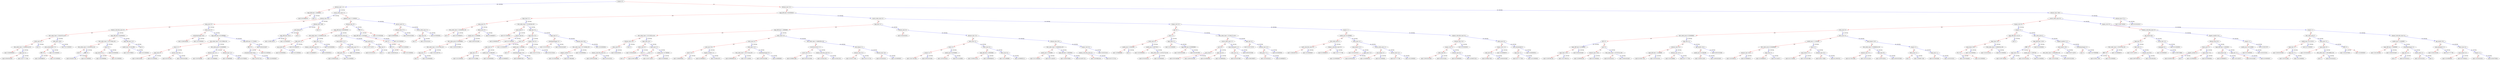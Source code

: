 digraph {
    graph [ rankdir=TB ]

    0 [ label="coupon<0.5" ]
    0 -> 1 [label="yes, missing" color="#0000FF"]
    0 -> 2 [label="no" color="#FF0000"]

    1 [ label="distance_day<-1.5" ]
    1 -> 3 [label="yes" color="#FF0000"]
    1 -> 4 [label="no, missing" color="#0000FF"]

    3 [ label="login_diff_time<1.45000005" ]
    3 -> 7 [label="yes" color="#FF0000"]
    3 -> 8 [label="no, missing" color="#0000FF"]

    7 [ label="leaf=0.0416666679" ]

    8 [ label="leaf=-0" ]

    4 [ label="course_order_num<1.5" ]
    4 -> 9 [label="yes, missing" color="#0000FF"]
    4 -> 10 [label="no" color="#FF0000"]

    9 [ label="distance_day<30.5" ]
    9 -> 15 [label="yes" color="#FF0000"]
    9 -> 16 [label="no, missing" color="#0000FF"]

    15 [ label="camp_num<0.5" ]
    15 -> 27 [label="yes" color="#FF0000"]
    15 -> 28 [label="no, missing" color="#0000FF"]

    27 [ label="chinese_subscribe_num<0.5" ]
    27 -> 47 [label="yes" color="#FF0000"]
    27 -> 48 [label="no, missing" color="#0000FF"]

    47 [ label="first_order_time<1.54442675e+09" ]
    47 -> 85 [label="yes" color="#FF0000"]
    47 -> 86 [label="no, missing" color="#0000FF"]

    85 [ label="study_num<0.5" ]
    85 -> 141 [label="yes" color="#FF0000"]
    85 -> 142 [label="no, missing" color="#0000FF"]

    141 [ label="first_order_time<1.54360614e+09" ]
    141 -> 231 [label="yes" color="#FF0000"]
    141 -> 232 [label="no, missing" color="#0000FF"]

    231 [ label="leaf=-0.0409090929" ]

    232 [ label="login_day<2.5" ]
    232 -> 367 [label="yes" color="#FF0000"]
    232 -> 368 [label="no, missing" color="#0000FF"]

    367 [ label="leaf=0.00454545487" ]

    368 [ label="leaf=-0.0277777798" ]

    142 [ label="leaf=-0" ]

    86 [ label="video_play<208.5" ]
    86 -> 143 [label="yes" color="#FF0000"]
    86 -> 144 [label="no, missing" color="#0000FF"]

    143 [ label="click_notunlocked<17.5" ]
    143 -> 233 [label="yes" color="#FF0000"]
    143 -> 234 [label="no, missing" color="#0000FF"]

    233 [ label="南京<0.5" ]
    233 -> 369 [label="yes, missing" color="#0000FF"]
    233 -> 370 [label="no" color="#FF0000"]

    369 [ label="leaf=-0.0465888679" ]

    370 [ label="leaf=-0.0125000002" ]

    234 [ label="leaf=-0.0125000002" ]

    144 [ label="leaf=-0.0125000002" ]

    48 [ label="login_diff_time<0.830000043" ]
    48 -> 87 [label="yes" color="#FF0000"]
    48 -> 88 [label="no, missing" color="#0000FF"]

    87 [ label="first_order_time<1.55237094e+09" ]
    87 -> 145 [label="yes" color="#FF0000"]
    87 -> 146 [label="no, missing" color="#0000FF"]

    145 [ label="first_order_time<1.54330035e+09" ]
    145 -> 235 [label="yes" color="#FF0000"]
    145 -> 236 [label="no, missing" color="#0000FF"]

    235 [ label="leaf=0" ]

    236 [ label="成都<0.5" ]
    236 -> 371 [label="yes, missing" color="#0000FF"]
    236 -> 372 [label="no" color="#FF0000"]

    371 [ label="leaf=0.0442857146" ]

    372 [ label="leaf=0.0125000002" ]

    146 [ label="share<0.5" ]
    146 -> 237 [label="yes" color="#FF0000"]
    146 -> 238 [label="no, missing" color="#0000FF"]

    237 [ label="age_month<67.5" ]
    237 -> 373 [label="yes, missing" color="#0000FF"]
    237 -> 374 [label="no" color="#FF0000"]

    373 [ label="leaf=-0.0419999994" ]

    374 [ label="leaf=-0.0125000002" ]

    238 [ label="leaf=0.0250000004" ]

    88 [ label="login_diff_time<3.25" ]
    88 -> 147 [label="yes" color="#FF0000"]
    88 -> 148 [label="no, missing" color="#0000FF"]

    147 [ label="model_num<23.2912998" ]
    147 -> 239 [label="yes" color="#FF0000"]
    147 -> 240 [label="no, missing" color="#0000FF"]

    239 [ label="leaf=-0.0474789925" ]

    240 [ label="leaf=-0.0125000002" ]

    148 [ label="leaf=-0" ]

    28 [ label="study_num<0.5" ]
    28 -> 49 [label="yes" color="#FF0000"]
    28 -> 50 [label="no, missing" color="#0000FF"]

    49 [ label="schoolreportpage<48.5" ]
    49 -> 89 [label="yes" color="#FF0000"]
    49 -> 90 [label="no, missing" color="#0000FF"]

    89 [ label="leaf=-0.0495594405" ]

    90 [ label="leaf=-0.0125000002" ]

    50 [ label="login_diff_time<0.814999998" ]
    50 -> 91 [label="yes" color="#FF0000"]
    50 -> 92 [label="no, missing" color="#0000FF"]

    91 [ label="first_order_time<1.55213568e+09" ]
    91 -> 149 [label="yes" color="#FF0000"]
    91 -> 150 [label="no, missing" color="#0000FF"]

    149 [ label="share<2.5" ]
    149 -> 241 [label="yes" color="#FF0000"]
    149 -> 242 [label="no, missing" color="#0000FF"]

    241 [ label="login_time<67" ]
    241 -> 375 [label="yes" color="#FF0000"]
    241 -> 376 [label="no, missing" color="#0000FF"]

    375 [ label="leaf=-0.0382352956" ]

    376 [ label="leaf=0.0125000002" ]

    242 [ label="answer_task<28.5" ]
    242 -> 377 [label="yes" color="#FF0000"]
    242 -> 378 [label="no, missing" color="#0000FF"]

    377 [ label="leaf=0.033783786" ]

    378 [ label="leaf=-0.00555555569" ]

    150 [ label="first_order_price<0.504999995" ]
    150 -> 243 [label="yes, missing" color="#0000FF"]
    150 -> 244 [label="no" color="#FF0000"]

    243 [ label="distance_day<21.5" ]
    243 -> 379 [label="yes" color="#FF0000"]
    243 -> 380 [label="no, missing" color="#0000FF"]

    379 [ label="leaf=-0.047826089" ]

    380 [ label="leaf=-0.0316666663" ]

    244 [ label="distance_day<12.5" ]
    244 -> 381 [label="yes" color="#FF0000"]
    244 -> 382 [label="no, missing" color="#0000FF"]

    381 [ label="leaf=-0.036666669" ]

    382 [ label="leaf=0.0147058833" ]

    92 [ label="login_diff_time<13.7550001" ]
    92 -> 151 [label="yes" color="#FF0000"]
    92 -> 152 [label="no, missing" color="#0000FF"]

    151 [ label="柳州<0.5" ]
    151 -> 245 [label="yes, missing" color="#0000FF"]
    151 -> 246 [label="no" color="#FF0000"]

    245 [ label="evaulationcenter<60.5" ]
    245 -> 383 [label="yes" color="#FF0000"]
    245 -> 384 [label="no, missing" color="#0000FF"]

    383 [ label="leaf=-0.047817532" ]

    384 [ label="leaf=-0.0100000007" ]

    246 [ label="leaf=0.0125000002" ]

    152 [ label="leaf=0.00454545487" ]

    16 [ label="distance_day<1990" ]
    16 -> 29 [label="yes, missing" color="#0000FF"]
    16 -> 30 [label="no" color="#FF0000"]

    29 [ label="click_dialog<8" ]
    29 -> 51 [label="yes, missing" color="#0000FF"]
    29 -> 52 [label="no" color="#FF0000"]

    51 [ label="login_diff_time<58.25" ]
    51 -> 93 [label="yes, missing" color="#0000FF"]
    51 -> 94 [label="no" color="#FF0000"]

    93 [ label="leaf=-0.0499136075" ]

    94 [ label="leaf=-0.0100000007" ]

    52 [ label="leaf=-0" ]

    30 [ label="leaf=-0" ]

    10 [ label="platform_num<11.4269505" ]
    10 -> 17 [label="yes" color="#FF0000"]
    10 -> 18 [label="no, missing" color="#0000FF"]

    17 [ label="distance_day<29" ]
    17 -> 31 [label="yes" color="#FF0000"]
    17 -> 32 [label="no, missing" color="#0000FF"]

    31 [ label="login_diff_time<0.845000029" ]
    31 -> 53 [label="yes" color="#FF0000"]
    31 -> 54 [label="no, missing" color="#0000FF"]

    53 [ label="first_order_time<1.55289843e+09" ]
    53 -> 95 [label="yes" color="#FF0000"]
    53 -> 96 [label="no, missing" color="#0000FF"]

    95 [ label="baby_info<2.5" ]
    95 -> 153 [label="yes" color="#FF0000"]
    95 -> 154 [label="no, missing" color="#0000FF"]

    153 [ label="age_month<56" ]
    153 -> 247 [label="yes" color="#FF0000"]
    153 -> 248 [label="no, missing" color="#0000FF"]

    247 [ label="leaf=0.0250000004" ]

    248 [ label="leaf=-0.0125000002" ]

    154 [ label="leaf=0.0416666679" ]

    96 [ label="login_time<118" ]
    96 -> 155 [label="yes" color="#FF0000"]
    96 -> 156 [label="no, missing" color="#0000FF"]

    155 [ label="chinese_subscribe_num<0.5" ]
    155 -> 249 [label="yes" color="#FF0000"]
    155 -> 250 [label="no, missing" color="#0000FF"]

    249 [ label="leaf=-0.0166666675" ]

    250 [ label="leaf=0.0300000012" ]

    156 [ label="leaf=-0.0250000004" ]

    54 [ label="math_subscribe_num<0.5" ]
    54 -> 97 [label="yes" color="#FF0000"]
    54 -> 98 [label="no, missing" color="#0000FF"]

    97 [ label="main_home2<21.5" ]
    97 -> 157 [label="yes" color="#FF0000"]
    97 -> 158 [label="no, missing" color="#0000FF"]

    157 [ label="leaf=-0" ]

    158 [ label="course_order_num<7.5" ]
    158 -> 251 [label="yes" color="#FF0000"]
    158 -> 252 [label="no, missing" color="#0000FF"]

    251 [ label="video_play<181" ]
    251 -> 385 [label="yes" color="#FF0000"]
    251 -> 386 [label="no, missing" color="#0000FF"]

    385 [ label="leaf=-0.0463855416" ]

    386 [ label="leaf=-0.0125000002" ]

    252 [ label="leaf=-0.0125000002" ]

    98 [ label="age_month<63" ]
    98 -> 159 [label="yes" color="#FF0000"]
    98 -> 160 [label="no, missing" color="#0000FF"]

    159 [ label="leaf=-0.0357142873" ]

    160 [ label="login_day<6" ]
    160 -> 253 [label="yes" color="#FF0000"]
    160 -> 254 [label="no, missing" color="#0000FF"]

    253 [ label="leaf=0.0333333351" ]

    254 [ label="leaf=-0" ]

    32 [ label="济南<0.5" ]
    32 -> 55 [label="yes, missing" color="#0000FF"]
    32 -> 56 [label="no" color="#FF0000"]

    55 [ label="login_diff_time<13.6550007" ]
    55 -> 99 [label="yes" color="#FF0000"]
    55 -> 100 [label="no, missing" color="#0000FF"]

    99 [ label="上海<0.5" ]
    99 -> 161 [label="yes, missing" color="#0000FF"]
    99 -> 162 [label="no" color="#FF0000"]

    161 [ label="温州<0.5" ]
    161 -> 255 [label="yes, missing" color="#0000FF"]
    161 -> 256 [label="no" color="#FF0000"]

    255 [ label="leaf=-0.0485294126" ]

    256 [ label="leaf=-0.0125000002" ]

    162 [ label="leaf=-0.0125000002" ]

    100 [ label="leaf=-0.0125000002" ]

    56 [ label="leaf=-0.0136363646" ]

    18 [ label="answer_task<3.5" ]
    18 -> 33 [label="yes" color="#FF0000"]
    18 -> 34 [label="no, missing" color="#0000FF"]

    33 [ label="distance_day<57.5" ]
    33 -> 57 [label="yes" color="#FF0000"]
    33 -> 58 [label="no, missing" color="#0000FF"]

    57 [ label="leaf=0.0409090929" ]

    58 [ label="leaf=0.00555555569" ]

    34 [ label="course_order_num<3.5" ]
    34 -> 59 [label="yes" color="#FF0000"]
    34 -> 60 [label="no, missing" color="#0000FF"]

    59 [ label="login_time<49" ]
    59 -> 101 [label="yes" color="#FF0000"]
    59 -> 102 [label="no, missing" color="#0000FF"]

    101 [ label="leaf=-0" ]

    102 [ label="leaf=-0.0333333351" ]

    60 [ label="leaf=0.0250000004" ]

    2 [ label="distance_day<31.5" ]
    2 -> 5 [label="yes" color="#FF0000"]
    2 -> 6 [label="no, missing" color="#0000FF"]

    5 [ label="login_diff_time<0.845000029" ]
    5 -> 11 [label="yes" color="#FF0000"]
    5 -> 12 [label="no, missing" color="#0000FF"]

    11 [ label="login_time<2.5" ]
    11 -> 19 [label="yes" color="#FF0000"]
    11 -> 20 [label="no, missing" color="#0000FF"]

    19 [ label="camp_num<0.5" ]
    19 -> 35 [label="yes" color="#FF0000"]
    19 -> 36 [label="no, missing" color="#0000FF"]

    35 [ label="first_order_time<1.54282803e+09" ]
    35 -> 61 [label="yes" color="#FF0000"]
    35 -> 62 [label="no, missing" color="#0000FF"]

    61 [ label="leaf=-0" ]

    62 [ label="leaf=0.0416666679" ]

    36 [ label="finish_num<0.5" ]
    36 -> 63 [label="yes" color="#FF0000"]
    36 -> 64 [label="no, missing" color="#0000FF"]

    63 [ label="model_num<21.0596008" ]
    63 -> 103 [label="yes" color="#FF0000"]
    63 -> 104 [label="no, missing" color="#0000FF"]

    103 [ label="first_order_price<0.504999995" ]
    103 -> 163 [label="yes" color="#FF0000"]
    103 -> 164 [label="no, missing" color="#0000FF"]

    163 [ label="first_order_time<1.55210765e+09" ]
    163 -> 257 [label="yes" color="#FF0000"]
    163 -> 258 [label="no, missing" color="#0000FF"]

    257 [ label="login_day<1.5" ]
    257 -> 387 [label="yes" color="#FF0000"]
    257 -> 388 [label="no, missing" color="#0000FF"]

    387 [ label="leaf=-0" ]

    388 [ label="leaf=-0.0250000004" ]

    258 [ label="leaf=-0.0414285734" ]

    164 [ label="leaf=-0.00555555569" ]

    104 [ label="leaf=0.00555555569" ]

    64 [ label="leaf=0.0166666675" ]

    20 [ label="first_order_time<1.55169434e+09" ]
    20 -> 37 [label="yes" color="#FF0000"]
    20 -> 38 [label="no, missing" color="#0000FF"]

    37 [ label="main_home<5" ]
    37 -> 65 [label="yes" color="#FF0000"]
    37 -> 66 [label="no, missing" color="#0000FF"]

    65 [ label="leaf=0.0125000002" ]

    66 [ label="answer_task<82" ]
    66 -> 105 [label="yes" color="#FF0000"]
    66 -> 106 [label="no, missing" color="#0000FF"]

    105 [ label="leaf=0.0490909107" ]

    106 [ label="leaf=0.0125000002" ]

    38 [ label="login_day<5.5" ]
    38 -> 67 [label="yes" color="#FF0000"]
    38 -> 68 [label="no, missing" color="#0000FF"]

    67 [ label="login_time<33.5" ]
    67 -> 107 [label="yes" color="#FF0000"]
    67 -> 108 [label="no, missing" color="#0000FF"]

    107 [ label="task<33.5" ]
    107 -> 165 [label="yes" color="#FF0000"]
    107 -> 166 [label="no, missing" color="#0000FF"]

    165 [ label="baby_info<5.5" ]
    165 -> 259 [label="yes" color="#FF0000"]
    165 -> 260 [label="no, missing" color="#0000FF"]

    259 [ label="login_day<1.5" ]
    259 -> 389 [label="yes" color="#FF0000"]
    259 -> 390 [label="no, missing" color="#0000FF"]

    389 [ label="leaf=-0.0125000002" ]

    390 [ label="leaf=0.0370129906" ]

    260 [ label="model_num<10.0882492" ]
    260 -> 391 [label="yes" color="#FF0000"]
    260 -> 392 [label="no, missing" color="#0000FF"]

    391 [ label="leaf=-0.0250000004" ]

    392 [ label="leaf=0.0166666675" ]

    166 [ label="leaf=-0.0200000014" ]

    108 [ label="coupon_visit<0.5" ]
    108 -> 167 [label="yes" color="#FF0000"]
    108 -> 168 [label="no, missing" color="#0000FF"]

    167 [ label="model_num<1.5453999" ]
    167 -> 261 [label="yes" color="#FF0000"]
    167 -> 262 [label="no, missing" color="#0000FF"]

    261 [ label="leaf=-0" ]

    262 [ label="schoolreportpage<18.5" ]
    262 -> 393 [label="yes" color="#FF0000"]
    262 -> 394 [label="no, missing" color="#0000FF"]

    393 [ label="leaf=0.0466887429" ]

    394 [ label="leaf=-0" ]

    168 [ label="coupon<1.5" ]
    168 -> 263 [label="yes" color="#FF0000"]
    168 -> 264 [label="no, missing" color="#0000FF"]

    263 [ label="leaf=-0.0227272734" ]

    264 [ label="leaf=0.0342105292" ]

    68 [ label="login_time<27" ]
    68 -> 109 [label="yes" color="#FF0000"]
    68 -> 110 [label="no, missing" color="#0000FF"]

    109 [ label="schoolreportpage<3.5" ]
    109 -> 169 [label="yes" color="#FF0000"]
    109 -> 170 [label="no, missing" color="#0000FF"]

    169 [ label="leaf=-0.0333333351" ]

    170 [ label="leaf=-0.00454545487" ]

    110 [ label="distance_day<28.5" ]
    110 -> 171 [label="yes" color="#FF0000"]
    110 -> 172 [label="no, missing" color="#0000FF"]

    171 [ label="first_order_time<1.55718938e+09" ]
    171 -> 265 [label="yes" color="#FF0000"]
    171 -> 266 [label="no, missing" color="#0000FF"]

    265 [ label="chapter_module<7.5" ]
    265 -> 395 [label="yes" color="#FF0000"]
    265 -> 396 [label="no, missing" color="#0000FF"]

    395 [ label="leaf=-0.0136363646" ]

    396 [ label="leaf=0.0275862068" ]

    266 [ label="leaf=-0.0250000004" ]

    172 [ label="leaf=-0.0250000004" ]

    12 [ label="course_order_num<0.5" ]
    12 -> 21 [label="yes" color="#FF0000"]
    12 -> 22 [label="no, missing" color="#0000FF"]

    21 [ label="login_day<5.5" ]
    21 -> 39 [label="yes" color="#FF0000"]
    21 -> 40 [label="no, missing" color="#0000FF"]

    39 [ label="login_diff_time<1.28999996" ]
    39 -> 69 [label="yes" color="#FF0000"]
    39 -> 70 [label="no, missing" color="#0000FF"]

    69 [ label="first_order_time<1.55152832e+09" ]
    69 -> 111 [label="yes" color="#FF0000"]
    69 -> 112 [label="no, missing" color="#0000FF"]

    111 [ label="distance_day<30.5" ]
    111 -> 173 [label="yes" color="#FF0000"]
    111 -> 174 [label="no, missing" color="#0000FF"]

    173 [ label="video_read<0.5" ]
    173 -> 267 [label="yes" color="#FF0000"]
    173 -> 268 [label="no, missing" color="#0000FF"]

    267 [ label="chinese_subscribe_num<0.5" ]
    267 -> 397 [label="yes" color="#FF0000"]
    267 -> 398 [label="no, missing" color="#0000FF"]

    397 [ label="leaf=-0.00555555569" ]

    398 [ label="leaf=0.0333333351" ]

    268 [ label="leaf=0.0483263619" ]

    174 [ label="leaf=-0" ]

    112 [ label="login_time<40.5" ]
    112 -> 175 [label="yes" color="#FF0000"]
    112 -> 176 [label="no, missing" color="#0000FF"]

    175 [ label="study_num<0.5" ]
    175 -> 269 [label="yes" color="#FF0000"]
    175 -> 270 [label="no, missing" color="#0000FF"]

    269 [ label="leaf=-0.0444444455" ]

    270 [ label="leaf=-0" ]

    176 [ label="learn_num<3.5" ]
    176 -> 271 [label="yes" color="#FF0000"]
    176 -> 272 [label="no, missing" color="#0000FF"]

    271 [ label="task<1.5" ]
    271 -> 399 [label="yes" color="#FF0000"]
    271 -> 400 [label="no, missing" color="#0000FF"]

    399 [ label="leaf=-0" ]

    400 [ label="leaf=0.0394736864" ]

    272 [ label="model_num<10.7880993" ]
    272 -> 401 [label="yes" color="#FF0000"]
    272 -> 402 [label="no, missing" color="#0000FF"]

    401 [ label="leaf=-0.0357142873" ]

    402 [ label="leaf=0.0100000007" ]

    70 [ label="video_read<25.5" ]
    70 -> 113 [label="yes" color="#FF0000"]
    70 -> 114 [label="no, missing" color="#0000FF"]

    113 [ label="study_num<0.5" ]
    113 -> 177 [label="yes" color="#FF0000"]
    113 -> 178 [label="no, missing" color="#0000FF"]

    177 [ label="next_nize<20.5" ]
    177 -> 273 [label="yes" color="#FF0000"]
    177 -> 274 [label="no, missing" color="#0000FF"]

    273 [ label="share<10.5" ]
    273 -> 403 [label="yes" color="#FF0000"]
    273 -> 404 [label="no, missing" color="#0000FF"]

    403 [ label="leaf=-0.0460000001" ]

    404 [ label="leaf=-0" ]

    274 [ label="chapter_module<1.5" ]
    274 -> 405 [label="yes" color="#FF0000"]
    274 -> 406 [label="no, missing" color="#0000FF"]

    405 [ label="leaf=0.0166666675" ]

    406 [ label="leaf=-0.026923079" ]

    178 [ label="video_play<12.5" ]
    178 -> 275 [label="yes" color="#FF0000"]
    178 -> 276 [label="no, missing" color="#0000FF"]

    275 [ label="first_order_time<1.54727322e+09" ]
    275 -> 407 [label="yes" color="#FF0000"]
    275 -> 408 [label="no, missing" color="#0000FF"]

    407 [ label="leaf=0.00666666729" ]

    408 [ label="leaf=-0.0271428581" ]

    276 [ label="schoolreportpage<0.5" ]
    276 -> 409 [label="yes" color="#FF0000"]
    276 -> 410 [label="no, missing" color="#0000FF"]

    409 [ label="leaf=-0.00555555569" ]

    410 [ label="leaf=0.036666669" ]

    114 [ label="first_order_time<1.54686285e+09" ]
    114 -> 179 [label="yes" color="#FF0000"]
    114 -> 180 [label="no, missing" color="#0000FF"]

    179 [ label="evaulationcenter<2.5" ]
    179 -> 277 [label="yes" color="#FF0000"]
    179 -> 278 [label="no, missing" color="#0000FF"]

    277 [ label="course_tab<21.5" ]
    277 -> 411 [label="yes" color="#FF0000"]
    277 -> 412 [label="no, missing" color="#0000FF"]

    411 [ label="leaf=0.0368852466" ]

    412 [ label="leaf=0.00333333365" ]

    278 [ label="chinese_subscribe_num<0.5" ]
    278 -> 413 [label="yes" color="#FF0000"]
    278 -> 414 [label="no, missing" color="#0000FF"]

    413 [ label="leaf=-0.018421052" ]

    414 [ label="leaf=0.018421052" ]

    180 [ label="click_dialog<1.5" ]
    180 -> 279 [label="yes" color="#FF0000"]
    180 -> 280 [label="no, missing" color="#0000FF"]

    279 [ label="distance_day<22.5" ]
    279 -> 415 [label="yes" color="#FF0000"]
    279 -> 416 [label="no, missing" color="#0000FF"]

    415 [ label="leaf=-0.0254717004" ]

    416 [ label="leaf=0.0227272734" ]

    280 [ label="distance_day<19.5" ]
    280 -> 417 [label="yes" color="#FF0000"]
    280 -> 418 [label="no, missing" color="#0000FF"]

    417 [ label="leaf=0.0318181813" ]

    418 [ label="leaf=-0.0100000007" ]

    40 [ label="distance_day<6.5" ]
    40 -> 71 [label="yes" color="#FF0000"]
    40 -> 72 [label="no, missing" color="#0000FF"]

    71 [ label="leaf=0.0444444455" ]

    72 [ label="distance_day<23.5" ]
    72 -> 115 [label="yes" color="#FF0000"]
    72 -> 116 [label="no, missing" color="#0000FF"]

    115 [ label="learn_num<3.5" ]
    115 -> 181 [label="yes" color="#FF0000"]
    115 -> 182 [label="no, missing" color="#0000FF"]

    181 [ label="share<3.5" ]
    181 -> 281 [label="yes" color="#FF0000"]
    181 -> 282 [label="no, missing" color="#0000FF"]

    281 [ label="coupon<3.5" ]
    281 -> 419 [label="yes" color="#FF0000"]
    281 -> 420 [label="no, missing" color="#0000FF"]

    419 [ label="leaf=-0.0417647064" ]

    420 [ label="leaf=0.00555555569" ]

    282 [ label="model_num<6.45394993" ]
    282 -> 421 [label="yes" color="#FF0000"]
    282 -> 422 [label="no, missing" color="#0000FF"]

    421 [ label="leaf=-0.0318181813" ]

    422 [ label="leaf=0.0132183908" ]

    182 [ label="study_num<0.5" ]
    182 -> 283 [label="yes" color="#FF0000"]
    182 -> 284 [label="no, missing" color="#0000FF"]

    283 [ label="login_diff_time<2.06500006" ]
    283 -> 423 [label="yes" color="#FF0000"]
    283 -> 424 [label="no, missing" color="#0000FF"]

    423 [ label="leaf=-0.0449152552" ]

    424 [ label="leaf=-0.00909090973" ]

    284 [ label="learn_num<6.5" ]
    284 -> 425 [label="yes" color="#FF0000"]
    284 -> 426 [label="no, missing" color="#0000FF"]

    425 [ label="leaf=-0.0131999999" ]

    426 [ label="leaf=-0.0368085131" ]

    116 [ label="distance_day<29.5" ]
    116 -> 183 [label="yes" color="#FF0000"]
    116 -> 184 [label="no, missing" color="#0000FF"]

    183 [ label="first_order_time<1.54846835e+09" ]
    183 -> 285 [label="yes" color="#FF0000"]
    183 -> 286 [label="no, missing" color="#0000FF"]

    285 [ label="model_num<5.1954999" ]
    285 -> 427 [label="yes" color="#FF0000"]
    285 -> 428 [label="no, missing" color="#0000FF"]

    427 [ label="leaf=-0.0115384618" ]

    428 [ label="leaf=0.0371428579" ]

    286 [ label="login_diff_time<1.08500004" ]
    286 -> 429 [label="yes" color="#FF0000"]
    286 -> 430 [label="no, missing" color="#0000FF"]

    429 [ label="leaf=-0.0264705904" ]

    430 [ label="leaf=0.0142857153" ]

    184 [ label="coupon_visit<0.5" ]
    184 -> 287 [label="yes" color="#FF0000"]
    184 -> 288 [label="no, missing" color="#0000FF"]

    287 [ label="chinese_subscribe_num<0.5" ]
    287 -> 431 [label="yes" color="#FF0000"]
    287 -> 432 [label="no, missing" color="#0000FF"]

    431 [ label="leaf=-0.0205882359" ]

    432 [ label="leaf=0.0227272734" ]

    288 [ label="leaf=-0.043333333" ]

    22 [ label="coupon_visit<0.5" ]
    22 -> 41 [label="yes" color="#FF0000"]
    22 -> 42 [label="no, missing" color="#0000FF"]

    41 [ label="ppt<8.5" ]
    41 -> 73 [label="yes" color="#FF0000"]
    41 -> 74 [label="no, missing" color="#0000FF"]

    73 [ label="share<2.5" ]
    73 -> 117 [label="yes" color="#FF0000"]
    73 -> 118 [label="no, missing" color="#0000FF"]

    117 [ label="study_num<0.5" ]
    117 -> 185 [label="yes" color="#FF0000"]
    117 -> 186 [label="no, missing" color="#0000FF"]

    185 [ label="model_num<12.0825005" ]
    185 -> 289 [label="yes" color="#FF0000"]
    185 -> 290 [label="no, missing" color="#0000FF"]

    289 [ label="leaf=-0.036666669" ]

    290 [ label="leaf=-0" ]

    186 [ label="model_num<4.40670013" ]
    186 -> 291 [label="yes" color="#FF0000"]
    186 -> 292 [label="no, missing" color="#0000FF"]

    291 [ label="leaf=-0.0250000004" ]

    292 [ label="first_order_time<1.54702272e+09" ]
    292 -> 433 [label="yes" color="#FF0000"]
    292 -> 434 [label="no, missing" color="#0000FF"]

    433 [ label="leaf=0.0318181813" ]

    434 [ label="leaf=-0.0100000007" ]

    118 [ label="login_time<15" ]
    118 -> 187 [label="yes" color="#FF0000"]
    118 -> 188 [label="no, missing" color="#0000FF"]

    187 [ label="leaf=-0.0125000002" ]

    188 [ label="login_diff_time<0.939999998" ]
    188 -> 293 [label="yes" color="#FF0000"]
    188 -> 294 [label="no, missing" color="#0000FF"]

    293 [ label="leaf=-0.00555555569" ]

    294 [ label="leaf=0.0425925963" ]

    74 [ label="first_order_time<1.55186227e+09" ]
    74 -> 119 [label="yes" color="#FF0000"]
    74 -> 120 [label="no, missing" color="#0000FF"]

    119 [ label="course_order_num<1.5" ]
    119 -> 189 [label="yes" color="#FF0000"]
    119 -> 190 [label="no, missing" color="#0000FF"]

    189 [ label="ppt<60.5" ]
    189 -> 295 [label="yes" color="#FF0000"]
    189 -> 296 [label="no, missing" color="#0000FF"]

    295 [ label="main_mime<7" ]
    295 -> 435 [label="yes" color="#FF0000"]
    295 -> 436 [label="no, missing" color="#0000FF"]

    435 [ label="leaf=0.0351648368" ]

    436 [ label="leaf=-0.00555555569" ]

    296 [ label="login_day<6.5" ]
    296 -> 437 [label="yes" color="#FF0000"]
    296 -> 438 [label="no, missing" color="#0000FF"]

    437 [ label="leaf=0.0250000004" ]

    438 [ label="leaf=-0.0108695654" ]

    190 [ label="main_learnpark<11.5" ]
    190 -> 297 [label="yes" color="#FF0000"]
    190 -> 298 [label="no, missing" color="#0000FF"]

    297 [ label="next_nize<10" ]
    297 -> 439 [label="yes" color="#FF0000"]
    297 -> 440 [label="no, missing" color="#0000FF"]

    439 [ label="leaf=0.0192307699" ]

    440 [ label="leaf=0.0462566875" ]

    298 [ label="leaf=0.00555555569" ]

    120 [ label="login_day<4.5" ]
    120 -> 191 [label="yes" color="#FF0000"]
    120 -> 192 [label="no, missing" color="#0000FF"]

    191 [ label="leaf=0.0342105292" ]

    192 [ label="distance_day<23.5" ]
    192 -> 299 [label="yes" color="#FF0000"]
    192 -> 300 [label="no, missing" color="#0000FF"]

    299 [ label="video_play<77.5" ]
    299 -> 441 [label="yes" color="#FF0000"]
    299 -> 442 [label="no, missing" color="#0000FF"]

    441 [ label="leaf=-0.0318181813" ]

    442 [ label="leaf=0.0166666675" ]

    300 [ label="leaf=0.0250000004" ]

    42 [ label="coupon<1.5" ]
    42 -> 75 [label="yes" color="#FF0000"]
    42 -> 76 [label="no, missing" color="#0000FF"]

    75 [ label="model_num<8.47809982" ]
    75 -> 121 [label="yes" color="#FF0000"]
    75 -> 122 [label="no, missing" color="#0000FF"]

    121 [ label="first_order_price<5" ]
    121 -> 193 [label="yes" color="#FF0000"]
    121 -> 194 [label="no, missing" color="#0000FF"]

    193 [ label="math_subscribe_num<0.5" ]
    193 -> 301 [label="yes" color="#FF0000"]
    193 -> 302 [label="no, missing" color="#0000FF"]

    301 [ label="leaf=-0.0464285724" ]

    302 [ label="leaf=-0.0100000007" ]

    194 [ label="chinese_subscribe_num<0.5" ]
    194 -> 303 [label="yes" color="#FF0000"]
    194 -> 304 [label="no, missing" color="#0000FF"]

    303 [ label="leaf=0.0166666675" ]

    304 [ label="leaf=-0.0277777798" ]

    122 [ label="learn_num<4.5" ]
    122 -> 195 [label="yes" color="#FF0000"]
    122 -> 196 [label="no, missing" color="#0000FF"]

    195 [ label="main_home2<31.5" ]
    195 -> 305 [label="yes" color="#FF0000"]
    195 -> 306 [label="no, missing" color="#0000FF"]

    305 [ label="leaf=-0.0318181813" ]

    306 [ label="login_time<14.5" ]
    306 -> 443 [label="yes" color="#FF0000"]
    306 -> 444 [label="no, missing" color="#0000FF"]

    443 [ label="leaf=-0.0100000007" ]

    444 [ label="leaf=0.0295454543" ]

    196 [ label="course_order_num<1.5" ]
    196 -> 307 [label="yes" color="#FF0000"]
    196 -> 308 [label="no, missing" color="#0000FF"]

    307 [ label="click_dialog<3.5" ]
    307 -> 445 [label="yes" color="#FF0000"]
    307 -> 446 [label="no, missing" color="#0000FF"]

    445 [ label="leaf=-0.0340909101" ]

    446 [ label="leaf=0.0125000002" ]

    308 [ label="answer_task<15.5" ]
    308 -> 447 [label="yes" color="#FF0000"]
    308 -> 448 [label="no, missing" color="#0000FF"]

    447 [ label="leaf=0.0277777798" ]

    448 [ label="leaf=-0.0125000002" ]

    76 [ label="chinese_subscribe_num<0.5" ]
    76 -> 123 [label="yes" color="#FF0000"]
    76 -> 124 [label="no, missing" color="#0000FF"]

    123 [ label="distance_day<24.5" ]
    123 -> 197 [label="yes" color="#FF0000"]
    123 -> 198 [label="no, missing" color="#0000FF"]

    197 [ label="coupon_visit<2.5" ]
    197 -> 309 [label="yes" color="#FF0000"]
    197 -> 310 [label="no, missing" color="#0000FF"]

    309 [ label="video_read<38" ]
    309 -> 449 [label="yes" color="#FF0000"]
    309 -> 450 [label="no, missing" color="#0000FF"]

    449 [ label="leaf=-0.00555555569" ]

    450 [ label="leaf=0.0342105292" ]

    310 [ label="distance_day<8.5" ]
    310 -> 451 [label="yes" color="#FF0000"]
    310 -> 452 [label="no, missing" color="#0000FF"]

    451 [ label="leaf=0.0250000004" ]

    452 [ label="leaf=-0.0294871815" ]

    198 [ label="leaf=0.0350000001" ]

    124 [ label="finish_num<9.5" ]
    124 -> 199 [label="yes" color="#FF0000"]
    124 -> 200 [label="no, missing" color="#0000FF"]

    199 [ label="coupon_visit<13.5" ]
    199 -> 311 [label="yes" color="#FF0000"]
    199 -> 312 [label="no, missing" color="#0000FF"]

    311 [ label="baby_info<8.5" ]
    311 -> 453 [label="yes" color="#FF0000"]
    311 -> 454 [label="no, missing" color="#0000FF"]

    453 [ label="leaf=0.0398437493" ]

    454 [ label="leaf=-0.00454545487" ]

    312 [ label="leaf=-0.0166666675" ]

    200 [ label="click_notunlocked<6" ]
    200 -> 313 [label="yes" color="#FF0000"]
    200 -> 314 [label="no, missing" color="#0000FF"]

    313 [ label="login_day<7.5" ]
    313 -> 455 [label="yes" color="#FF0000"]
    313 -> 456 [label="no, missing" color="#0000FF"]

    455 [ label="leaf=0.0277777798" ]

    456 [ label="leaf=-0.0125000002" ]

    314 [ label="leaf=-0.0300000012" ]

    6 [ label="distance_day<168.5" ]
    6 -> 13 [label="yes" color="#FF0000"]
    6 -> 14 [label="no, missing" color="#0000FF"]

    13 [ label="course_order_num<0.5" ]
    13 -> 23 [label="yes" color="#FF0000"]
    13 -> 24 [label="no, missing" color="#0000FF"]

    23 [ label="coupon_visit<0.5" ]
    23 -> 43 [label="yes" color="#FF0000"]
    23 -> 44 [label="no, missing" color="#0000FF"]

    43 [ label="study_num<0.5" ]
    43 -> 77 [label="yes" color="#FF0000"]
    43 -> 78 [label="no, missing" color="#0000FF"]

    77 [ label="first_order_price<0.504999995" ]
    77 -> 125 [label="yes" color="#FF0000"]
    77 -> 126 [label="no, missing" color="#0000FF"]

    125 [ label="北京<0.5" ]
    125 -> 201 [label="yes, missing" color="#0000FF"]
    125 -> 202 [label="no" color="#FF0000"]

    201 [ label="login_diff_time<24.2999992" ]
    201 -> 315 [label="yes" color="#FF0000"]
    201 -> 316 [label="no, missing" color="#0000FF"]

    315 [ label="login_time<193.5" ]
    315 -> 457 [label="yes" color="#FF0000"]
    315 -> 458 [label="no, missing" color="#0000FF"]

    457 [ label="leaf=-0.0387681164" ]

    458 [ label="leaf=-0.0157894734" ]

    316 [ label="leaf=0.00454545487" ]

    202 [ label="ppt<10" ]
    202 -> 317 [label="yes" color="#FF0000"]
    202 -> 318 [label="no, missing" color="#0000FF"]

    317 [ label="distance_day<159.5" ]
    317 -> 459 [label="yes" color="#FF0000"]
    317 -> 460 [label="no, missing" color="#0000FF"]

    459 [ label="leaf=-0.0369565226" ]

    460 [ label="leaf=0.0125000002" ]

    318 [ label="first_order_time<1.54755251e+09" ]
    318 -> 461 [label="yes" color="#FF0000"]
    318 -> 462 [label="no, missing" color="#0000FF"]

    461 [ label="leaf=0.0318181813" ]

    462 [ label="leaf=-0.00454545487" ]

    126 [ label="login_day<4.5" ]
    126 -> 203 [label="yes" color="#FF0000"]
    126 -> 204 [label="no, missing" color="#0000FF"]

    203 [ label="distance_day<55.5" ]
    203 -> 319 [label="yes" color="#FF0000"]
    203 -> 320 [label="no, missing" color="#0000FF"]

    319 [ label="login_diff_time<1.41499996" ]
    319 -> 463 [label="yes" color="#FF0000"]
    319 -> 464 [label="no, missing" color="#0000FF"]

    463 [ label="leaf=0.0193877555" ]

    464 [ label="leaf=-0.0333333351" ]

    320 [ label="distance_day<167.5" ]
    320 -> 465 [label="yes" color="#FF0000"]
    320 -> 466 [label="no, missing" color="#0000FF"]

    465 [ label="leaf=-0.024166666" ]

    466 [ label="leaf=0.0277777798" ]

    204 [ label="age_month<102.5" ]
    204 -> 321 [label="yes" color="#FF0000"]
    204 -> 322 [label="no, missing" color="#0000FF"]

    321 [ label="model_num<20.1882496" ]
    321 -> 467 [label="yes" color="#FF0000"]
    321 -> 468 [label="no, missing" color="#0000FF"]

    467 [ label="leaf=-0.0405511819" ]

    468 [ label="leaf=-0.00454545487" ]

    322 [ label="leaf=0.00555555569" ]

    78 [ label="learn_num<4.5" ]
    78 -> 127 [label="yes" color="#FF0000"]
    78 -> 128 [label="no, missing" color="#0000FF"]

    127 [ label="model_num<11.2430496" ]
    127 -> 205 [label="yes" color="#FF0000"]
    127 -> 206 [label="no, missing" color="#0000FF"]

    205 [ label="first_order_price<0.504999995" ]
    205 -> 323 [label="yes" color="#FF0000"]
    205 -> 324 [label="no, missing" color="#0000FF"]

    323 [ label="distance_day<165.5" ]
    323 -> 469 [label="yes" color="#FF0000"]
    323 -> 470 [label="no, missing" color="#0000FF"]

    469 [ label="leaf=-0.025590552" ]

    470 [ label="leaf=0.0166666675" ]

    324 [ label="login_time<13" ]
    324 -> 471 [label="yes" color="#FF0000"]
    324 -> 472 [label="no, missing" color="#0000FF"]

    471 [ label="leaf=-0.0166666675" ]

    472 [ label="leaf=0.021428572" ]

    206 [ label="share<2.5" ]
    206 -> 325 [label="yes" color="#FF0000"]
    206 -> 326 [label="no, missing" color="#0000FF"]

    325 [ label="main_home2<27.5" ]
    325 -> 473 [label="yes" color="#FF0000"]
    325 -> 474 [label="no, missing" color="#0000FF"]

    473 [ label="leaf=0.0127450991" ]

    474 [ label="leaf=-0.0192307699" ]

    326 [ label="distance_day<52.5" ]
    326 -> 475 [label="yes" color="#FF0000"]
    326 -> 476 [label="no, missing" color="#0000FF"]

    475 [ label="leaf=0.0441176482" ]

    476 [ label="leaf=0.0119047621" ]

    128 [ label="main_home2<54.5" ]
    128 -> 207 [label="yes" color="#FF0000"]
    128 -> 208 [label="no, missing" color="#0000FF"]

    207 [ label="first_order_time<1.55088845e+09" ]
    207 -> 327 [label="yes" color="#FF0000"]
    207 -> 328 [label="no, missing" color="#0000FF"]

    327 [ label="distance_day<57.5" ]
    327 -> 477 [label="yes" color="#FF0000"]
    327 -> 478 [label="no, missing" color="#0000FF"]

    477 [ label="leaf=0.0176470596" ]

    478 [ label="leaf=-0.0222222228" ]

    328 [ label="login_time<95" ]
    328 -> 479 [label="yes" color="#FF0000"]
    328 -> 480 [label="no, missing" color="#0000FF"]

    479 [ label="leaf=-0.0397435911" ]

    480 [ label="leaf=0.00555555569" ]

    208 [ label="coupon<2.5" ]
    208 -> 329 [label="yes" color="#FF0000"]
    208 -> 330 [label="no, missing" color="#0000FF"]

    329 [ label="finish_num<2.5" ]
    329 -> 481 [label="yes" color="#FF0000"]
    329 -> 482 [label="no, missing" color="#0000FF"]

    481 [ label="leaf=-0" ]

    482 [ label="leaf=-0.0409677438" ]

    330 [ label="camp_num<1.5" ]
    330 -> 483 [label="yes" color="#FF0000"]
    330 -> 484 [label="no, missing" color="#0000FF"]

    483 [ label="leaf=0.0136363646" ]

    484 [ label="leaf=-0.0333333351" ]

    44 [ label="coupon<1.5" ]
    44 -> 79 [label="yes" color="#FF0000"]
    44 -> 80 [label="no, missing" color="#0000FF"]

    79 [ label="login_diff_time<18.125" ]
    79 -> 129 [label="yes" color="#FF0000"]
    79 -> 130 [label="no, missing" color="#0000FF"]

    129 [ label="login_time<239" ]
    129 -> 209 [label="yes" color="#FF0000"]
    129 -> 210 [label="no, missing" color="#0000FF"]

    209 [ label="main_home<256.5" ]
    209 -> 331 [label="yes" color="#FF0000"]
    209 -> 332 [label="no, missing" color="#0000FF"]

    331 [ label="中山<0.5" ]
    331 -> 485 [label="yes, missing" color="#0000FF"]
    331 -> 486 [label="no" color="#FF0000"]

    485 [ label="leaf=-0.0479264855" ]

    486 [ label="leaf=-0.0125000002" ]

    332 [ label="leaf=-0.0125000002" ]

    210 [ label="first_order_time<1.54864922e+09" ]
    210 -> 333 [label="yes" color="#FF0000"]
    210 -> 334 [label="no, missing" color="#0000FF"]

    333 [ label="leaf=-0.0333333351" ]

    334 [ label="leaf=0.0125000002" ]

    130 [ label="leaf=-0" ]

    80 [ label="first_order_price<5" ]
    80 -> 131 [label="yes" color="#FF0000"]
    80 -> 132 [label="no, missing" color="#0000FF"]

    131 [ label="login_diff_time<14.04" ]
    131 -> 211 [label="yes" color="#FF0000"]
    131 -> 212 [label="no, missing" color="#0000FF"]

    211 [ label="重庆<0.5" ]
    211 -> 335 [label="yes, missing" color="#0000FF"]
    211 -> 336 [label="no" color="#FF0000"]

    335 [ label="login_time<214" ]
    335 -> 487 [label="yes" color="#FF0000"]
    335 -> 488 [label="no, missing" color="#0000FF"]

    487 [ label="leaf=-0.0397196263" ]

    488 [ label="leaf=-0" ]

    336 [ label="model_num<11.5997505" ]
    336 -> 489 [label="yes" color="#FF0000"]
    336 -> 490 [label="no, missing" color="#0000FF"]

    489 [ label="leaf=-0.0233333334" ]

    490 [ label="leaf=0.0125000002" ]

    212 [ label="leaf=0.0125000002" ]

    132 [ label="chapter_module<11.5" ]
    132 -> 213 [label="yes" color="#FF0000"]
    132 -> 214 [label="no, missing" color="#0000FF"]

    213 [ label="main_home2<58.5" ]
    213 -> 337 [label="yes" color="#FF0000"]
    213 -> 338 [label="no, missing" color="#0000FF"]

    337 [ label="first_order_time<1.54589286e+09" ]
    337 -> 491 [label="yes" color="#FF0000"]
    337 -> 492 [label="no, missing" color="#0000FF"]

    491 [ label="leaf=-0.032352943" ]

    492 [ label="leaf=0.00333333365" ]

    338 [ label="leaf=0.0357142873" ]

    214 [ label="schoolreportpage<2.5" ]
    214 -> 339 [label="yes" color="#FF0000"]
    214 -> 340 [label="no, missing" color="#0000FF"]

    339 [ label="leaf=-0" ]

    340 [ label="leaf=-0.0379999988" ]

    24 [ label="coupon_visit<0.5" ]
    24 -> 45 [label="yes" color="#FF0000"]
    24 -> 46 [label="no, missing" color="#0000FF"]

    45 [ label="chinese_subscribe_num<0.5" ]
    45 -> 81 [label="yes" color="#FF0000"]
    45 -> 82 [label="no, missing" color="#0000FF"]

    81 [ label="age_month<86.5" ]
    81 -> 133 [label="yes" color="#FF0000"]
    81 -> 134 [label="no, missing" color="#0000FF"]

    133 [ label="login_day<3.5" ]
    133 -> 215 [label="yes" color="#FF0000"]
    133 -> 216 [label="no, missing" color="#0000FF"]

    215 [ label="first_order_time<1.55556762e+09" ]
    215 -> 341 [label="yes" color="#FF0000"]
    215 -> 342 [label="no, missing" color="#0000FF"]

    341 [ label="西安<0.5" ]
    341 -> 493 [label="yes, missing" color="#0000FF"]
    341 -> 494 [label="no" color="#FF0000"]

    493 [ label="leaf=0.0294117667" ]

    494 [ label="leaf=-0.0125000002" ]

    342 [ label="leaf=-0.0166666675" ]

    216 [ label="baby_info<1.5" ]
    216 -> 343 [label="yes" color="#FF0000"]
    216 -> 344 [label="no, missing" color="#0000FF"]

    343 [ label="leaf=-0.0357142873" ]

    344 [ label="distance_day<80.5" ]
    344 -> 495 [label="yes" color="#FF0000"]
    344 -> 496 [label="no, missing" color="#0000FF"]

    495 [ label="leaf=0.00975609757" ]

    496 [ label="leaf=-0.0261904784" ]

    134 [ label="course_tab<15.5" ]
    134 -> 217 [label="yes" color="#FF0000"]
    134 -> 218 [label="no, missing" color="#0000FF"]

    217 [ label="mainpage<0.5" ]
    217 -> 345 [label="yes" color="#FF0000"]
    217 -> 346 [label="no, missing" color="#0000FF"]

    345 [ label="leaf=-0.0100000007" ]

    346 [ label="leaf=-0.0394736864" ]

    218 [ label="leaf=0.0125000002" ]

    82 [ label="chapter_module<34.5" ]
    82 -> 135 [label="yes" color="#FF0000"]
    82 -> 136 [label="no, missing" color="#0000FF"]

    135 [ label="distance_day<62.5" ]
    135 -> 219 [label="yes" color="#FF0000"]
    135 -> 220 [label="no, missing" color="#0000FF"]

    219 [ label="finish_num<5.5" ]
    219 -> 347 [label="yes" color="#FF0000"]
    219 -> 348 [label="no, missing" color="#0000FF"]

    347 [ label="chapter_module<23" ]
    347 -> 497 [label="yes" color="#FF0000"]
    347 -> 498 [label="no, missing" color="#0000FF"]

    497 [ label="leaf=0.0436507948" ]

    498 [ label="leaf=-0" ]

    348 [ label="main_home<74.5" ]
    348 -> 499 [label="yes" color="#FF0000"]
    348 -> 500 [label="no, missing" color="#0000FF"]

    499 [ label="leaf=-0.0100000007" ]

    500 [ label="leaf=0.0250000004" ]

    220 [ label="login_diff_time<1.36500001" ]
    220 -> 349 [label="yes" color="#FF0000"]
    220 -> 350 [label="no, missing" color="#0000FF"]

    349 [ label="main_home2<64" ]
    349 -> 501 [label="yes" color="#FF0000"]
    349 -> 502 [label="no, missing" color="#0000FF"]

    501 [ label="leaf=0.0166666675" ]

    502 [ label="leaf=-0.021428572" ]

    350 [ label="login_day<3.5" ]
    350 -> 503 [label="yes" color="#FF0000"]
    350 -> 504 [label="no, missing" color="#0000FF"]

    503 [ label="leaf=0.043103449" ]

    504 [ label="leaf=0.0100000007" ]

    136 [ label="coupon<1.5" ]
    136 -> 221 [label="yes" color="#FF0000"]
    136 -> 222 [label="no, missing" color="#0000FF"]

    221 [ label="model_num<4.61339998" ]
    221 -> 351 [label="yes" color="#FF0000"]
    221 -> 352 [label="no, missing" color="#0000FF"]

    351 [ label="leaf=0.0125000002" ]

    352 [ label="leaf=-0.0333333351" ]

    222 [ label="leaf=0.026923079" ]

    46 [ label="coupon<1.5" ]
    46 -> 83 [label="yes" color="#FF0000"]
    46 -> 84 [label="no, missing" color="#0000FF"]

    83 [ label="first_order_price<5" ]
    83 -> 137 [label="yes" color="#FF0000"]
    83 -> 138 [label="no, missing" color="#0000FF"]

    137 [ label="model_num<18.3132515" ]
    137 -> 223 [label="yes" color="#FF0000"]
    137 -> 224 [label="no, missing" color="#0000FF"]

    223 [ label="login_day<2.5" ]
    223 -> 353 [label="yes" color="#FF0000"]
    223 -> 354 [label="no, missing" color="#0000FF"]

    353 [ label="leaf=-0.00555555569" ]

    354 [ label="login_day<7.5" ]
    354 -> 505 [label="yes" color="#FF0000"]
    354 -> 506 [label="no, missing" color="#0000FF"]

    505 [ label="leaf=-0.047422681" ]

    506 [ label="leaf=-0.0125000002" ]

    224 [ label="leaf=0.0125000002" ]

    138 [ label="learn_num<2.5" ]
    138 -> 225 [label="yes" color="#FF0000"]
    138 -> 226 [label="no, missing" color="#0000FF"]

    225 [ label="main_home<26" ]
    225 -> 355 [label="yes" color="#FF0000"]
    225 -> 356 [label="no, missing" color="#0000FF"]

    355 [ label="leaf=-0.0318181813" ]

    356 [ label="first_order_time<1.54614886e+09" ]
    356 -> 507 [label="yes" color="#FF0000"]
    356 -> 508 [label="no, missing" color="#0000FF"]

    507 [ label="leaf=-0" ]

    508 [ label="leaf=0.0318181813" ]

    226 [ label="未知<0.5" ]
    226 -> 357 [label="yes, missing" color="#0000FF"]
    226 -> 358 [label="no" color="#FF0000"]

    357 [ label="leaf=-0.0423076935" ]

    358 [ label="leaf=-0.0100000007" ]

    84 [ label="chinese_subscribe_num<0.5" ]
    84 -> 139 [label="yes" color="#FF0000"]
    84 -> 140 [label="no, missing" color="#0000FF"]

    139 [ label="model_num<11.0928993" ]
    139 -> 227 [label="yes" color="#FF0000"]
    139 -> 228 [label="no, missing" color="#0000FF"]

    227 [ label="login_diff_time<1.54999995" ]
    227 -> 359 [label="yes" color="#FF0000"]
    227 -> 360 [label="no, missing" color="#0000FF"]

    359 [ label="leaf=-0.0413043462" ]

    360 [ label="leaf=-0.00454545487" ]

    228 [ label="schoolreportpage<2.5" ]
    228 -> 361 [label="yes" color="#FF0000"]
    228 -> 362 [label="no, missing" color="#0000FF"]

    361 [ label="login_day<4.5" ]
    361 -> 509 [label="yes" color="#FF0000"]
    361 -> 510 [label="no, missing" color="#0000FF"]

    509 [ label="leaf=-0" ]

    510 [ label="leaf=0.0318181813" ]

    362 [ label="launch_time<2.5" ]
    362 -> 511 [label="yes" color="#FF0000"]
    362 -> 512 [label="no, missing" color="#0000FF"]

    511 [ label="leaf=-0.0333333351" ]

    512 [ label="leaf=-0" ]

    140 [ label="age_month<50.5" ]
    140 -> 229 [label="yes" color="#FF0000"]
    140 -> 230 [label="no, missing" color="#0000FF"]

    229 [ label="main_learnpark<3.5" ]
    229 -> 363 [label="yes" color="#FF0000"]
    229 -> 364 [label="no, missing" color="#0000FF"]

    363 [ label="leaf=-0.0342105292" ]

    364 [ label="leaf=0.0277777798" ]

    230 [ label="learn_num<4.5" ]
    230 -> 365 [label="yes" color="#FF0000"]
    230 -> 366 [label="no, missing" color="#0000FF"]

    365 [ label="main_home2<19" ]
    365 -> 513 [label="yes" color="#FF0000"]
    365 -> 514 [label="no, missing" color="#0000FF"]

    513 [ label="leaf=-0.0100000007" ]

    514 [ label="leaf=0.0375000015" ]

    366 [ label="coupon<3.5" ]
    366 -> 515 [label="yes" color="#FF0000"]
    366 -> 516 [label="no, missing" color="#0000FF"]

    515 [ label="leaf=-0.0181818195" ]

    516 [ label="leaf=0.0264705904" ]

    14 [ label="distance_day<571.5" ]
    14 -> 25 [label="yes" color="#FF0000"]
    14 -> 26 [label="no, missing" color="#0000FF"]

    25 [ label="leaf=-0.0497395843" ]

    26 [ label="leaf=0.0318181813" ]
}
